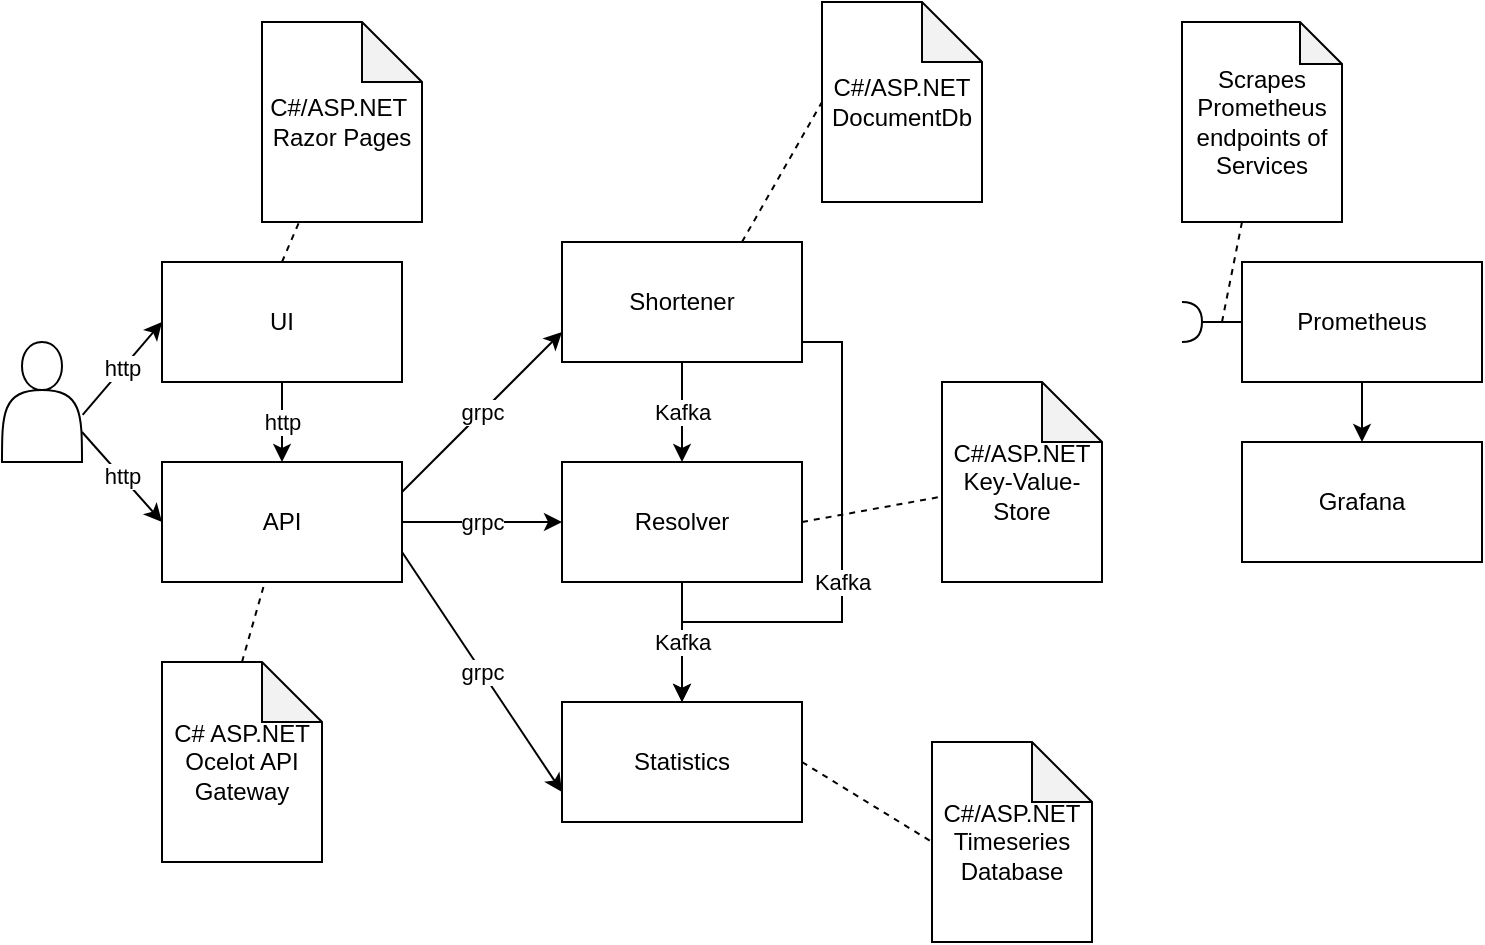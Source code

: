 <mxfile version="13.3.5" type="device"><diagram id="vlckxudJmJ1UuKdabHFB" name="Page-1"><mxGraphModel dx="1024" dy="601" grid="1" gridSize="10" guides="1" tooltips="1" connect="1" arrows="1" fold="1" page="1" pageScale="1" pageWidth="850" pageHeight="1100" math="0" shadow="0"><root><mxCell id="0"/><mxCell id="1" parent="0"/><mxCell id="gJ6G2-j5w7Suyqofza_y-4" value="Kafka" style="edgeStyle=orthogonalEdgeStyle;rounded=0;orthogonalLoop=1;jettySize=auto;html=1;entryX=0.5;entryY=0;entryDx=0;entryDy=0;" parent="1" source="gJ6G2-j5w7Suyqofza_y-1" target="gJ6G2-j5w7Suyqofza_y-5" edge="1"><mxGeometry relative="1" as="geometry"><mxPoint x="535" y="350" as="targetPoint"/><Array as="points"><mxPoint x="460" y="290"/><mxPoint x="460" y="430"/><mxPoint x="380" y="430"/></Array></mxGeometry></mxCell><mxCell id="gJ6G2-j5w7Suyqofza_y-1" value="Shortener" style="rounded=0;whiteSpace=wrap;html=1;" parent="1" vertex="1"><mxGeometry x="320" y="240" width="120" height="60" as="geometry"/></mxCell><mxCell id="gJ6G2-j5w7Suyqofza_y-5" value="Statistics" style="rounded=0;whiteSpace=wrap;html=1;" parent="1" vertex="1"><mxGeometry x="320" y="470" width="120" height="60" as="geometry"/></mxCell><mxCell id="gJ6G2-j5w7Suyqofza_y-12" value="grpc" style="rounded=0;orthogonalLoop=1;jettySize=auto;html=1;entryX=0;entryY=0.5;entryDx=0;entryDy=0;exitX=1;exitY=0.5;exitDx=0;exitDy=0;" parent="1" source="gJ6G2-j5w7Suyqofza_y-16" target="gJ6G2-j5w7Suyqofza_y-25" edge="1"><mxGeometry relative="1" as="geometry"/></mxCell><mxCell id="gJ6G2-j5w7Suyqofza_y-9" value="UI" style="rounded=0;whiteSpace=wrap;html=1;" parent="1" vertex="1"><mxGeometry x="120" y="250" width="120" height="60" as="geometry"/></mxCell><mxCell id="gJ6G2-j5w7Suyqofza_y-10" value="" style="endArrow=none;dashed=1;html=1;exitX=0.75;exitY=0;exitDx=0;exitDy=0;entryX=0;entryY=0.5;entryDx=0;entryDy=0;entryPerimeter=0;" parent="1" source="gJ6G2-j5w7Suyqofza_y-1" target="gJ6G2-j5w7Suyqofza_y-19" edge="1"><mxGeometry width="50" height="50" relative="1" as="geometry"><mxPoint x="400" y="230" as="sourcePoint"/><mxPoint x="450" y="180" as="targetPoint"/></mxGeometry></mxCell><mxCell id="gJ6G2-j5w7Suyqofza_y-16" value="API" style="rounded=0;whiteSpace=wrap;html=1;" parent="1" vertex="1"><mxGeometry x="120" y="350" width="120" height="60" as="geometry"/></mxCell><mxCell id="gJ6G2-j5w7Suyqofza_y-17" value="grpc" style="rounded=0;orthogonalLoop=1;jettySize=auto;html=1;entryX=0;entryY=0.75;entryDx=0;entryDy=0;exitX=1;exitY=0.75;exitDx=0;exitDy=0;" parent="1" source="gJ6G2-j5w7Suyqofza_y-16" target="gJ6G2-j5w7Suyqofza_y-5" edge="1"><mxGeometry relative="1" as="geometry"><mxPoint x="240" y="390" as="sourcePoint"/><mxPoint x="330" y="487.5" as="targetPoint"/></mxGeometry></mxCell><mxCell id="gJ6G2-j5w7Suyqofza_y-18" value="grpc" style="rounded=0;orthogonalLoop=1;jettySize=auto;html=1;entryX=0;entryY=0.75;entryDx=0;entryDy=0;exitX=1;exitY=0.25;exitDx=0;exitDy=0;" parent="1" source="gJ6G2-j5w7Suyqofza_y-16" target="gJ6G2-j5w7Suyqofza_y-1" edge="1"><mxGeometry relative="1" as="geometry"><mxPoint x="240" y="460" as="sourcePoint"/><mxPoint x="330" y="487.5" as="targetPoint"/></mxGeometry></mxCell><mxCell id="gJ6G2-j5w7Suyqofza_y-19" value="C#/ASP.NET&lt;br&gt;DocumentDb" style="shape=note;whiteSpace=wrap;html=1;backgroundOutline=1;darkOpacity=0.05;" parent="1" vertex="1"><mxGeometry x="450" y="120" width="80" height="100" as="geometry"/></mxCell><mxCell id="gJ6G2-j5w7Suyqofza_y-20" value="C#/ASP.NET&lt;br&gt;Timeseries Database" style="shape=note;whiteSpace=wrap;html=1;backgroundOutline=1;darkOpacity=0.05;" parent="1" vertex="1"><mxGeometry x="505" y="490" width="80" height="100" as="geometry"/></mxCell><mxCell id="gJ6G2-j5w7Suyqofza_y-23" value="" style="endArrow=none;dashed=1;html=1;exitX=1;exitY=0.5;exitDx=0;exitDy=0;entryX=0;entryY=0.5;entryDx=0;entryDy=0;entryPerimeter=0;" parent="1" source="gJ6G2-j5w7Suyqofza_y-5" target="gJ6G2-j5w7Suyqofza_y-20" edge="1"><mxGeometry width="50" height="50" relative="1" as="geometry"><mxPoint x="420" y="262.5" as="sourcePoint"/><mxPoint x="460" y="180.0" as="targetPoint"/></mxGeometry></mxCell><mxCell id="gJ6G2-j5w7Suyqofza_y-25" value="Resolver" style="rounded=0;whiteSpace=wrap;html=1;" parent="1" vertex="1"><mxGeometry x="320" y="350" width="120" height="60" as="geometry"/></mxCell><mxCell id="gJ6G2-j5w7Suyqofza_y-26" value="Kafka" style="edgeStyle=orthogonalEdgeStyle;rounded=0;orthogonalLoop=1;jettySize=auto;html=1;entryX=0.5;entryY=0;entryDx=0;entryDy=0;" parent="1" source="gJ6G2-j5w7Suyqofza_y-1" target="gJ6G2-j5w7Suyqofza_y-25" edge="1"><mxGeometry relative="1" as="geometry"><mxPoint x="380" y="320" as="sourcePoint"/><mxPoint x="380" y="447.5" as="targetPoint"/></mxGeometry></mxCell><mxCell id="gJ6G2-j5w7Suyqofza_y-28" value="Kafka" style="edgeStyle=orthogonalEdgeStyle;rounded=0;orthogonalLoop=1;jettySize=auto;html=1;entryX=0.5;entryY=0;entryDx=0;entryDy=0;" parent="1" source="gJ6G2-j5w7Suyqofza_y-25" target="gJ6G2-j5w7Suyqofza_y-5" edge="1"><mxGeometry relative="1" as="geometry"><mxPoint x="390.0" y="330" as="sourcePoint"/><mxPoint x="390" y="360" as="targetPoint"/></mxGeometry></mxCell><mxCell id="gJ6G2-j5w7Suyqofza_y-29" value="C#/ASP.NET&lt;br&gt;Key-Value-Store" style="shape=note;whiteSpace=wrap;html=1;backgroundOutline=1;darkOpacity=0.05;" parent="1" vertex="1"><mxGeometry x="510" y="310" width="80" height="100" as="geometry"/></mxCell><mxCell id="gJ6G2-j5w7Suyqofza_y-32" value="" style="endArrow=none;dashed=1;html=1;exitX=1;exitY=0.5;exitDx=0;exitDy=0;" parent="1" source="gJ6G2-j5w7Suyqofza_y-25" target="gJ6G2-j5w7Suyqofza_y-29" edge="1"><mxGeometry width="50" height="50" relative="1" as="geometry"><mxPoint x="420" y="250.0" as="sourcePoint"/><mxPoint x="460" y="180.0" as="targetPoint"/></mxGeometry></mxCell><mxCell id="gJ6G2-j5w7Suyqofza_y-33" value="" style="endArrow=none;dashed=1;html=1;exitX=0.5;exitY=0;exitDx=0;exitDy=0;" parent="1" source="gJ6G2-j5w7Suyqofza_y-9" target="gJ6G2-j5w7Suyqofza_y-34" edge="1"><mxGeometry width="50" height="50" relative="1" as="geometry"><mxPoint x="460" y="320" as="sourcePoint"/><mxPoint x="180" y="180" as="targetPoint"/></mxGeometry></mxCell><mxCell id="gJ6G2-j5w7Suyqofza_y-34" value="C#/ASP.NET&amp;nbsp;&lt;br&gt;Razor Pages" style="shape=note;whiteSpace=wrap;html=1;backgroundOutline=1;darkOpacity=0.05;" parent="1" vertex="1"><mxGeometry x="170" y="130" width="80" height="100" as="geometry"/></mxCell><mxCell id="gJ6G2-j5w7Suyqofza_y-35" value="C# ASP.NET&lt;br&gt;Ocelot API Gateway" style="shape=note;whiteSpace=wrap;html=1;backgroundOutline=1;darkOpacity=0.05;" parent="1" vertex="1"><mxGeometry x="120" y="450" width="80" height="100" as="geometry"/></mxCell><mxCell id="gJ6G2-j5w7Suyqofza_y-36" value="" style="endArrow=none;dashed=1;html=1;exitX=0.5;exitY=0;exitDx=0;exitDy=0;exitPerimeter=0;" parent="1" source="gJ6G2-j5w7Suyqofza_y-35" target="gJ6G2-j5w7Suyqofza_y-16" edge="1"><mxGeometry width="50" height="50" relative="1" as="geometry"><mxPoint x="190.0" y="290" as="sourcePoint"/><mxPoint x="181.111" y="250" as="targetPoint"/></mxGeometry></mxCell><mxCell id="gJ6G2-j5w7Suyqofza_y-37" value="" style="shape=actor;whiteSpace=wrap;html=1;" parent="1" vertex="1"><mxGeometry x="40" y="290" width="40" height="60" as="geometry"/></mxCell><mxCell id="gJ6G2-j5w7Suyqofza_y-38" value="http" style="rounded=0;orthogonalLoop=1;jettySize=auto;html=1;entryX=0;entryY=0.5;entryDx=0;entryDy=0;exitX=1.008;exitY=0.608;exitDx=0;exitDy=0;exitPerimeter=0;" parent="1" source="gJ6G2-j5w7Suyqofza_y-37" target="gJ6G2-j5w7Suyqofza_y-9" edge="1"><mxGeometry relative="1" as="geometry"><mxPoint x="250" y="305" as="sourcePoint"/><mxPoint x="340" y="195.0" as="targetPoint"/></mxGeometry></mxCell><mxCell id="gJ6G2-j5w7Suyqofza_y-39" value="http" style="rounded=0;orthogonalLoop=1;jettySize=auto;html=1;entryX=0;entryY=0.5;entryDx=0;entryDy=0;exitX=1;exitY=0.75;exitDx=0;exitDy=0;" parent="1" source="gJ6G2-j5w7Suyqofza_y-37" target="gJ6G2-j5w7Suyqofza_y-16" edge="1"><mxGeometry relative="1" as="geometry"><mxPoint x="80.32" y="356.48" as="sourcePoint"/><mxPoint x="130.0" y="320" as="targetPoint"/></mxGeometry></mxCell><mxCell id="gJ6G2-j5w7Suyqofza_y-44" value="http" style="rounded=0;orthogonalLoop=1;jettySize=auto;html=1;entryX=0.5;entryY=1;entryDx=0;entryDy=0;exitX=0.5;exitY=0;exitDx=0;exitDy=0;startArrow=classic;startFill=1;endArrow=none;endFill=0;" parent="1" source="gJ6G2-j5w7Suyqofza_y-16" target="gJ6G2-j5w7Suyqofza_y-9" edge="1"><mxGeometry relative="1" as="geometry"><mxPoint x="90.32" y="356.48" as="sourcePoint"/><mxPoint x="130.0" y="290" as="targetPoint"/></mxGeometry></mxCell><mxCell id="J8LQW85ecavkiiCvCO6j-3" value="" style="edgeStyle=orthogonalEdgeStyle;rounded=0;orthogonalLoop=1;jettySize=auto;html=1;" edge="1" parent="1" source="J8LQW85ecavkiiCvCO6j-1" target="J8LQW85ecavkiiCvCO6j-2"><mxGeometry relative="1" as="geometry"/></mxCell><mxCell id="J8LQW85ecavkiiCvCO6j-1" value="Prometheus" style="rounded=0;whiteSpace=wrap;html=1;" vertex="1" parent="1"><mxGeometry x="660" y="250" width="120" height="60" as="geometry"/></mxCell><mxCell id="J8LQW85ecavkiiCvCO6j-2" value="Grafana" style="rounded=0;whiteSpace=wrap;html=1;" vertex="1" parent="1"><mxGeometry x="660" y="340" width="120" height="60" as="geometry"/></mxCell><mxCell id="J8LQW85ecavkiiCvCO6j-5" value="" style="edgeStyle=orthogonalEdgeStyle;rounded=0;orthogonalLoop=1;jettySize=auto;html=1;endArrow=none;endFill=0;" edge="1" parent="1" source="J8LQW85ecavkiiCvCO6j-4" target="J8LQW85ecavkiiCvCO6j-1"><mxGeometry relative="1" as="geometry"/></mxCell><mxCell id="J8LQW85ecavkiiCvCO6j-4" value="" style="shape=requiredInterface;html=1;verticalLabelPosition=bottom;" vertex="1" parent="1"><mxGeometry x="630" y="270" width="10" height="20" as="geometry"/></mxCell><mxCell id="J8LQW85ecavkiiCvCO6j-6" value="" style="endArrow=none;dashed=1;html=1;" edge="1" parent="1" source="J8LQW85ecavkiiCvCO6j-7"><mxGeometry width="50" height="50" relative="1" as="geometry"><mxPoint x="650" y="130" as="sourcePoint"/><mxPoint x="650" y="280" as="targetPoint"/></mxGeometry></mxCell><mxCell id="J8LQW85ecavkiiCvCO6j-7" value="Scrapes Prometheus endpoints of Services" style="shape=note;whiteSpace=wrap;html=1;backgroundOutline=1;darkOpacity=0.05;size=21;" vertex="1" parent="1"><mxGeometry x="630" y="130" width="80" height="100" as="geometry"/></mxCell></root></mxGraphModel></diagram></mxfile>